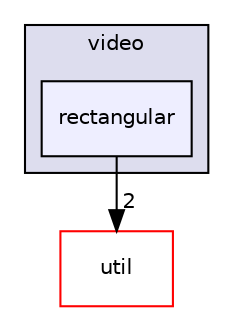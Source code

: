 digraph "include/multiscale/video/rectangular" {
  compound=true
  node [ fontsize="10", fontname="Helvetica"];
  edge [ labelfontsize="10", labelfontname="Helvetica"];
  subgraph clusterdir_42064059602c6fa33b8ba885198a4a6b {
    graph [ bgcolor="#ddddee", pencolor="black", label="video" fontname="Helvetica", fontsize="10", URL="dir_42064059602c6fa33b8ba885198a4a6b.html"]
  dir_d70380986c1016cebd06af2a4f6347ea [shape=box, label="rectangular", style="filled", fillcolor="#eeeeff", pencolor="black", URL="dir_d70380986c1016cebd06af2a4f6347ea.html"];
  }
  dir_ff09e8904545ab63e1f07803423f5513 [shape=box label="util" fillcolor="white" style="filled" color="red" URL="dir_ff09e8904545ab63e1f07803423f5513.html"];
  dir_d70380986c1016cebd06af2a4f6347ea->dir_ff09e8904545ab63e1f07803423f5513 [headlabel="2", labeldistance=1.5 headhref="dir_000009_000005.html"];
}
